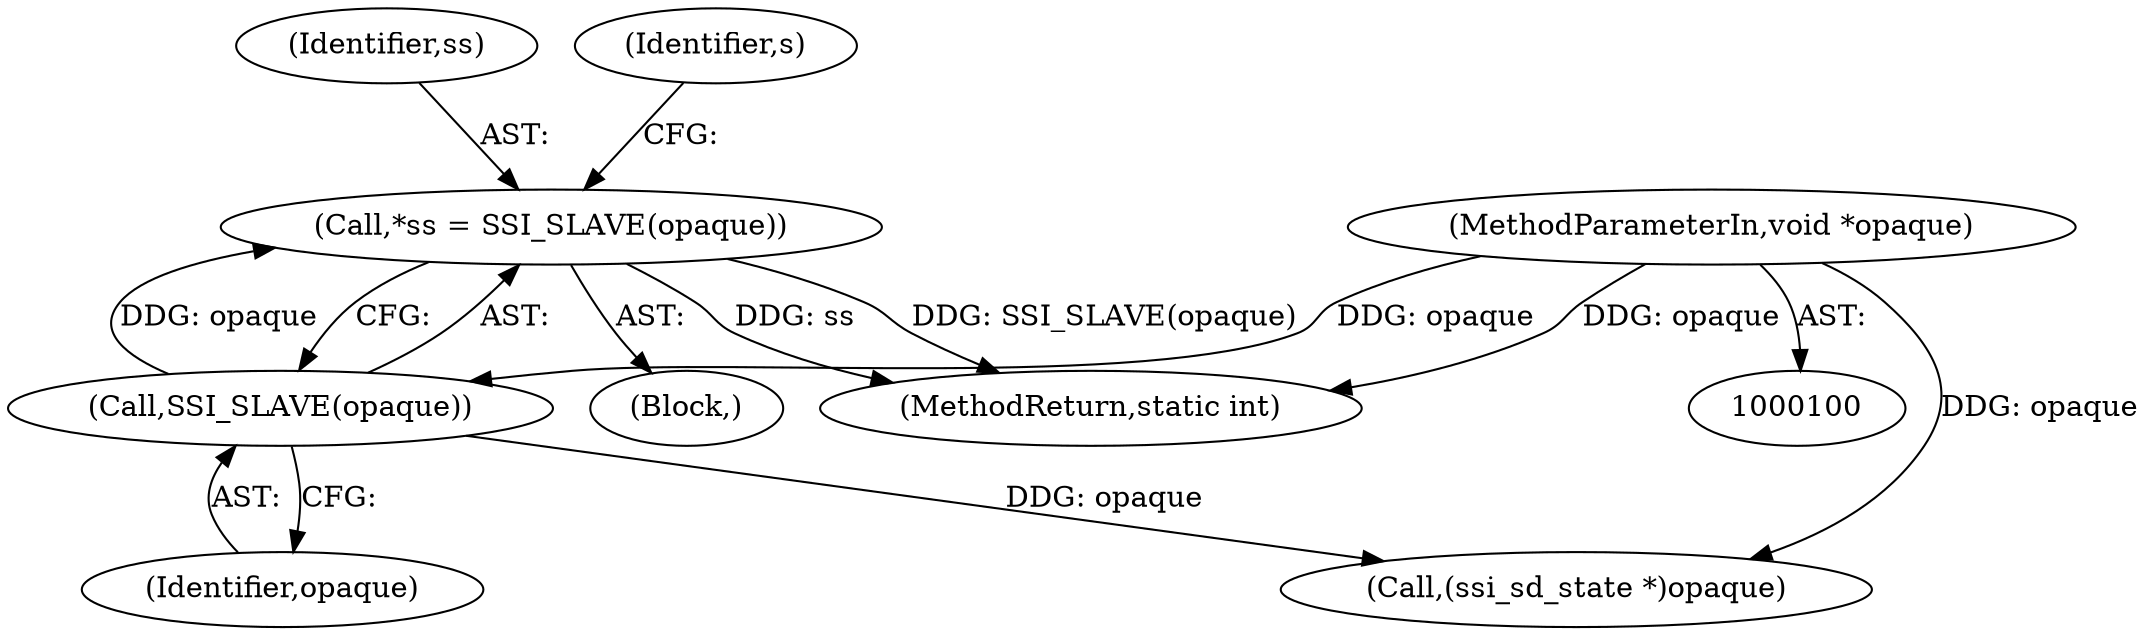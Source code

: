digraph "0_qemu_a9c380db3b8c6af19546a68145c8d1438a09c92b@pointer" {
"1000106" [label="(Call,*ss = SSI_SLAVE(opaque))"];
"1000108" [label="(Call,SSI_SLAVE(opaque))"];
"1000102" [label="(MethodParameterIn,void *opaque)"];
"1000300" [label="(MethodReturn,static int)"];
"1000104" [label="(Block,)"];
"1000107" [label="(Identifier,ss)"];
"1000109" [label="(Identifier,opaque)"];
"1000112" [label="(Identifier,s)"];
"1000113" [label="(Call,(ssi_sd_state *)opaque)"];
"1000106" [label="(Call,*ss = SSI_SLAVE(opaque))"];
"1000102" [label="(MethodParameterIn,void *opaque)"];
"1000108" [label="(Call,SSI_SLAVE(opaque))"];
"1000106" -> "1000104"  [label="AST: "];
"1000106" -> "1000108"  [label="CFG: "];
"1000107" -> "1000106"  [label="AST: "];
"1000108" -> "1000106"  [label="AST: "];
"1000112" -> "1000106"  [label="CFG: "];
"1000106" -> "1000300"  [label="DDG: SSI_SLAVE(opaque)"];
"1000106" -> "1000300"  [label="DDG: ss"];
"1000108" -> "1000106"  [label="DDG: opaque"];
"1000108" -> "1000109"  [label="CFG: "];
"1000109" -> "1000108"  [label="AST: "];
"1000102" -> "1000108"  [label="DDG: opaque"];
"1000108" -> "1000113"  [label="DDG: opaque"];
"1000102" -> "1000100"  [label="AST: "];
"1000102" -> "1000300"  [label="DDG: opaque"];
"1000102" -> "1000113"  [label="DDG: opaque"];
}
